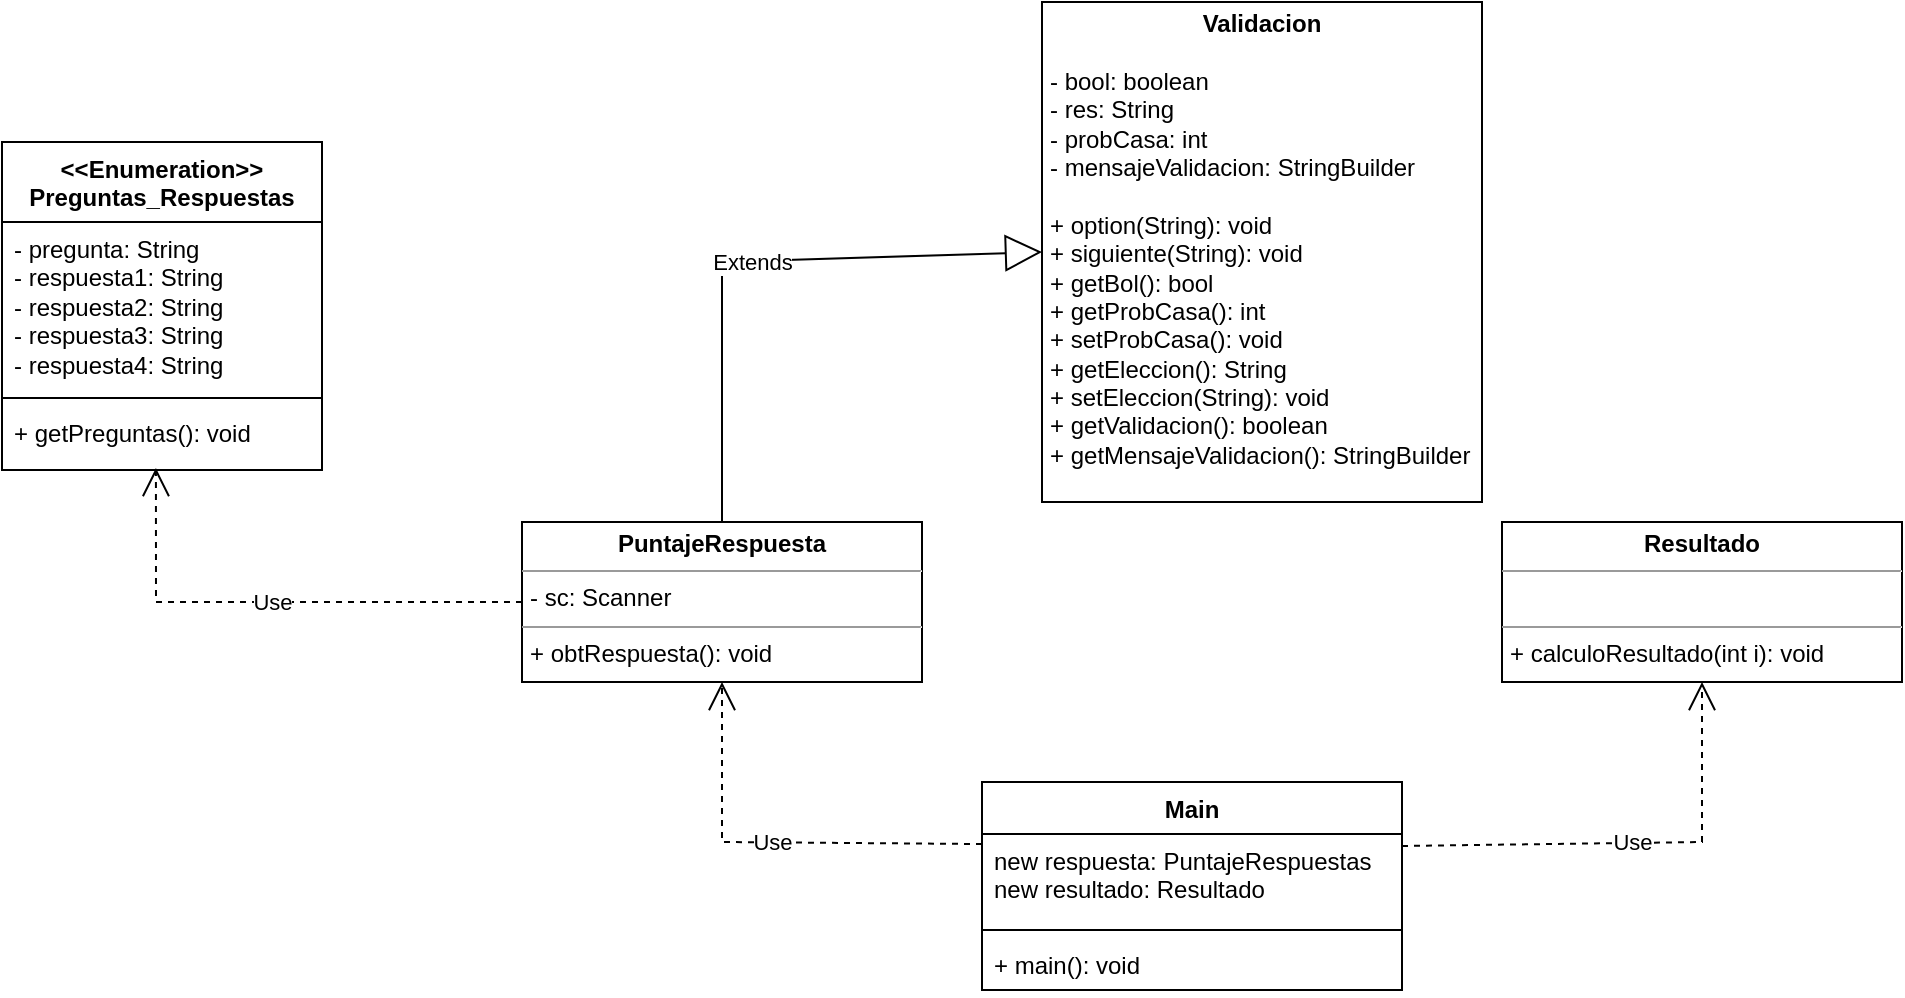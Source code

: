<mxfile version="23.1.7" type="github">
  <diagram name="Página-1" id="3DiID6_G2-fBv08gqnjT">
    <mxGraphModel dx="1249" dy="669" grid="1" gridSize="10" guides="1" tooltips="1" connect="1" arrows="1" fold="1" page="1" pageScale="1" pageWidth="827" pageHeight="1169" math="0" shadow="0">
      <root>
        <mxCell id="0" />
        <mxCell id="1" parent="0" />
        <mxCell id="RPrh5PG5baBvvlCAuzxn-27" value="&lt;p style=&quot;margin:0px;margin-top:4px;text-align:center;&quot;&gt;&lt;b&gt;Validacion&lt;/b&gt;&lt;/p&gt;&lt;p style=&quot;margin:0px;margin-left:4px;&quot;&gt;&lt;br&gt;&lt;/p&gt;&lt;p style=&quot;margin:0px;margin-left:4px;&quot;&gt;- bool: boolean&lt;br&gt;&lt;/p&gt;&lt;p style=&quot;margin:0px;margin-left:4px;&quot;&gt;- res: String&lt;br&gt;&lt;/p&gt;&lt;p style=&quot;margin:0px;margin-left:4px;&quot;&gt;- probCasa: int&lt;/p&gt;&lt;p style=&quot;margin:0px;margin-left:4px;&quot;&gt;-&amp;nbsp;mensajeValidacion: StringBuilder&lt;/p&gt;&lt;p style=&quot;margin:0px;margin-left:4px;&quot;&gt;&lt;br&gt;&lt;/p&gt;&lt;p style=&quot;margin:0px;margin-left:4px;&quot;&gt;+&amp;nbsp;option(String): void&lt;/p&gt;&lt;p style=&quot;margin:0px;margin-left:4px;&quot;&gt;+ siguiente(String): void&lt;/p&gt;&lt;p style=&quot;margin:0px;margin-left:4px;&quot;&gt;+&amp;nbsp;getBol(): bool&lt;/p&gt;&lt;p style=&quot;margin:0px;margin-left:4px;&quot;&gt;+ getProbCasa(): int&lt;/p&gt;&lt;p style=&quot;margin:0px;margin-left:4px;&quot;&gt;+ setProbCasa(): void&lt;/p&gt;&lt;p style=&quot;margin:0px;margin-left:4px;&quot;&gt;+&amp;nbsp;getEleccion(): String&lt;/p&gt;&lt;p style=&quot;margin:0px;margin-left:4px;&quot;&gt;+ setEleccion(String): void&lt;/p&gt;&lt;p style=&quot;margin:0px;margin-left:4px;&quot;&gt;+ getValidacion(): boolean&lt;/p&gt;&lt;p style=&quot;margin:0px;margin-left:4px;&quot;&gt;+&amp;nbsp;getMensajeValidacion(): StringBuilder&lt;/p&gt;" style="verticalAlign=top;align=left;overflow=fill;html=1;whiteSpace=wrap;" parent="1" vertex="1">
          <mxGeometry x="660" y="180" width="220" height="250" as="geometry" />
        </mxCell>
        <mxCell id="RPrh5PG5baBvvlCAuzxn-28" value="&lt;p style=&quot;margin:0px;margin-top:4px;text-align:center;&quot;&gt;&lt;b&gt;PuntajeRespuesta&lt;/b&gt;&lt;br&gt;&lt;/p&gt;&lt;hr size=&quot;1&quot;&gt;&lt;p style=&quot;margin:0px;margin-left:4px;&quot;&gt;- sc: Scanner&lt;/p&gt;&lt;hr size=&quot;1&quot;&gt;&lt;p style=&quot;margin:0px;margin-left:4px;&quot;&gt;&lt;span style=&quot;background-color: initial;&quot;&gt;+&amp;nbsp;&lt;/span&gt;obtRespuesta&lt;span style=&quot;background-color: initial;&quot;&gt;(): void&lt;/span&gt;&lt;/p&gt;" style="verticalAlign=top;align=left;overflow=fill;html=1;whiteSpace=wrap;" parent="1" vertex="1">
          <mxGeometry x="400" y="440" width="200" height="80" as="geometry" />
        </mxCell>
        <mxCell id="RPrh5PG5baBvvlCAuzxn-40" value="&lt;p style=&quot;margin:0px;margin-top:4px;text-align:center;&quot;&gt;&lt;b&gt;Resultado&lt;/b&gt;&lt;/p&gt;&lt;hr size=&quot;1&quot;&gt;&lt;p style=&quot;margin:0px;margin-left:4px;&quot;&gt;&lt;br&gt;&lt;/p&gt;&lt;hr size=&quot;1&quot;&gt;&lt;p style=&quot;margin:0px;margin-left:4px;&quot;&gt;+&amp;nbsp;calculoResultado&lt;span style=&quot;background-color: initial;&quot;&gt;(int i): void&lt;/span&gt;&lt;/p&gt;" style="verticalAlign=top;align=left;overflow=fill;html=1;whiteSpace=wrap;strokeColor=default;fillColor=default;strokeWidth=1;" parent="1" vertex="1">
          <mxGeometry x="890" y="440" width="200" height="80" as="geometry" />
        </mxCell>
        <mxCell id="enj8yPA8fSVjl53y-Jg2-4" value="Use" style="endArrow=open;endSize=12;dashed=1;html=1;rounded=0;entryX=0.5;entryY=1;entryDx=0;entryDy=0;exitX=0;exitY=0.114;exitDx=0;exitDy=0;exitPerimeter=0;" parent="1" source="enj8yPA8fSVjl53y-Jg2-9" target="RPrh5PG5baBvvlCAuzxn-28" edge="1">
          <mxGeometry width="160" relative="1" as="geometry">
            <mxPoint x="620" y="600" as="sourcePoint" />
            <mxPoint x="560" y="650" as="targetPoint" />
            <Array as="points">
              <mxPoint x="500" y="600" />
            </Array>
          </mxGeometry>
        </mxCell>
        <mxCell id="enj8yPA8fSVjl53y-Jg2-5" value="Use" style="endArrow=open;endSize=12;dashed=1;html=1;rounded=0;entryX=0.5;entryY=1;entryDx=0;entryDy=0;exitX=1;exitY=0.136;exitDx=0;exitDy=0;exitPerimeter=0;" parent="1" source="enj8yPA8fSVjl53y-Jg2-9" target="RPrh5PG5baBvvlCAuzxn-40" edge="1">
          <mxGeometry width="160" relative="1" as="geometry">
            <mxPoint x="807" y="604" as="sourcePoint" />
            <mxPoint x="510" y="540" as="targetPoint" />
            <Array as="points">
              <mxPoint x="990" y="600" />
            </Array>
          </mxGeometry>
        </mxCell>
        <mxCell id="enj8yPA8fSVjl53y-Jg2-7" value="Extends" style="endArrow=block;endSize=16;endFill=0;html=1;rounded=0;entryX=0;entryY=0.5;entryDx=0;entryDy=0;exitX=0.5;exitY=0;exitDx=0;exitDy=0;" parent="1" source="RPrh5PG5baBvvlCAuzxn-28" target="RPrh5PG5baBvvlCAuzxn-27" edge="1">
          <mxGeometry width="160" relative="1" as="geometry">
            <mxPoint x="400" y="400" as="sourcePoint" />
            <mxPoint x="560" y="400" as="targetPoint" />
            <Array as="points">
              <mxPoint x="500" y="310" />
            </Array>
          </mxGeometry>
        </mxCell>
        <mxCell id="enj8yPA8fSVjl53y-Jg2-8" value="Main" style="swimlane;fontStyle=1;align=center;verticalAlign=top;childLayout=stackLayout;horizontal=1;startSize=26;horizontalStack=0;resizeParent=1;resizeParentMax=0;resizeLast=0;collapsible=1;marginBottom=0;whiteSpace=wrap;html=1;" parent="1" vertex="1">
          <mxGeometry x="630" y="570" width="210" height="104" as="geometry" />
        </mxCell>
        <mxCell id="enj8yPA8fSVjl53y-Jg2-9" value="new respuesta: PuntajeRespuestas&lt;span style=&quot;background-color: initial;&quot;&gt;&lt;br&gt;&lt;/span&gt;new resultado: Resultado" style="text;strokeColor=none;fillColor=none;align=left;verticalAlign=top;spacingLeft=4;spacingRight=4;overflow=hidden;rotatable=0;points=[[0,0.5],[1,0.5]];portConstraint=eastwest;whiteSpace=wrap;html=1;" parent="enj8yPA8fSVjl53y-Jg2-8" vertex="1">
          <mxGeometry y="26" width="210" height="44" as="geometry" />
        </mxCell>
        <mxCell id="enj8yPA8fSVjl53y-Jg2-10" value="" style="line;strokeWidth=1;fillColor=none;align=left;verticalAlign=middle;spacingTop=-1;spacingLeft=3;spacingRight=3;rotatable=0;labelPosition=right;points=[];portConstraint=eastwest;strokeColor=inherit;" parent="enj8yPA8fSVjl53y-Jg2-8" vertex="1">
          <mxGeometry y="70" width="210" height="8" as="geometry" />
        </mxCell>
        <mxCell id="enj8yPA8fSVjl53y-Jg2-11" value="+ main(): void" style="text;strokeColor=none;fillColor=none;align=left;verticalAlign=top;spacingLeft=4;spacingRight=4;overflow=hidden;rotatable=0;points=[[0,0.5],[1,0.5]];portConstraint=eastwest;whiteSpace=wrap;html=1;" parent="enj8yPA8fSVjl53y-Jg2-8" vertex="1">
          <mxGeometry y="78" width="210" height="26" as="geometry" />
        </mxCell>
        <mxCell id="vBn4FUi_6JbVleAse_Y1-1" value="&amp;lt;&amp;lt;Enumeration&amp;gt;&amp;gt;&lt;br&gt;Preguntas_Respuestas" style="swimlane;fontStyle=1;align=center;verticalAlign=top;childLayout=stackLayout;horizontal=1;startSize=40;horizontalStack=0;resizeParent=1;resizeParentMax=0;resizeLast=0;collapsible=1;marginBottom=0;whiteSpace=wrap;html=1;" parent="1" vertex="1">
          <mxGeometry x="140" y="250" width="160" height="164" as="geometry">
            <mxRectangle x="140" y="250" width="170" height="40" as="alternateBounds" />
          </mxGeometry>
        </mxCell>
        <mxCell id="vBn4FUi_6JbVleAse_Y1-2" value="- pregunta: String&lt;br&gt;- respuesta1: String&lt;br&gt;- respuesta2: String&lt;br&gt;- respuesta3: String&lt;br&gt;- respuesta4: String&lt;br&gt;&lt;div&gt;&lt;br&gt;&lt;/div&gt;" style="text;strokeColor=none;fillColor=none;align=left;verticalAlign=top;spacingLeft=4;spacingRight=4;overflow=hidden;rotatable=0;points=[[0,0.5],[1,0.5]];portConstraint=eastwest;whiteSpace=wrap;html=1;" parent="vBn4FUi_6JbVleAse_Y1-1" vertex="1">
          <mxGeometry y="40" width="160" height="84" as="geometry" />
        </mxCell>
        <mxCell id="vBn4FUi_6JbVleAse_Y1-3" value="" style="line;strokeWidth=1;fillColor=none;align=left;verticalAlign=middle;spacingTop=-1;spacingLeft=3;spacingRight=3;rotatable=0;labelPosition=right;points=[];portConstraint=eastwest;strokeColor=inherit;" parent="vBn4FUi_6JbVleAse_Y1-1" vertex="1">
          <mxGeometry y="124" width="160" height="8" as="geometry" />
        </mxCell>
        <mxCell id="vBn4FUi_6JbVleAse_Y1-4" value="+ getPreguntas(): void" style="text;strokeColor=none;fillColor=none;align=left;verticalAlign=top;spacingLeft=4;spacingRight=4;overflow=hidden;rotatable=0;points=[[0,0.5],[1,0.5]];portConstraint=eastwest;whiteSpace=wrap;html=1;" parent="vBn4FUi_6JbVleAse_Y1-1" vertex="1">
          <mxGeometry y="132" width="160" height="32" as="geometry" />
        </mxCell>
        <mxCell id="vBn4FUi_6JbVleAse_Y1-5" value="Use" style="endArrow=open;endSize=12;dashed=1;html=1;rounded=0;exitX=0;exitY=0.5;exitDx=0;exitDy=0;entryX=0.481;entryY=0.969;entryDx=0;entryDy=0;entryPerimeter=0;" parent="1" source="RPrh5PG5baBvvlCAuzxn-28" target="vBn4FUi_6JbVleAse_Y1-4" edge="1">
          <mxGeometry width="160" relative="1" as="geometry">
            <mxPoint x="390" y="430" as="sourcePoint" />
            <mxPoint x="550" y="430" as="targetPoint" />
            <Array as="points">
              <mxPoint x="217" y="480" />
            </Array>
          </mxGeometry>
        </mxCell>
      </root>
    </mxGraphModel>
  </diagram>
</mxfile>

